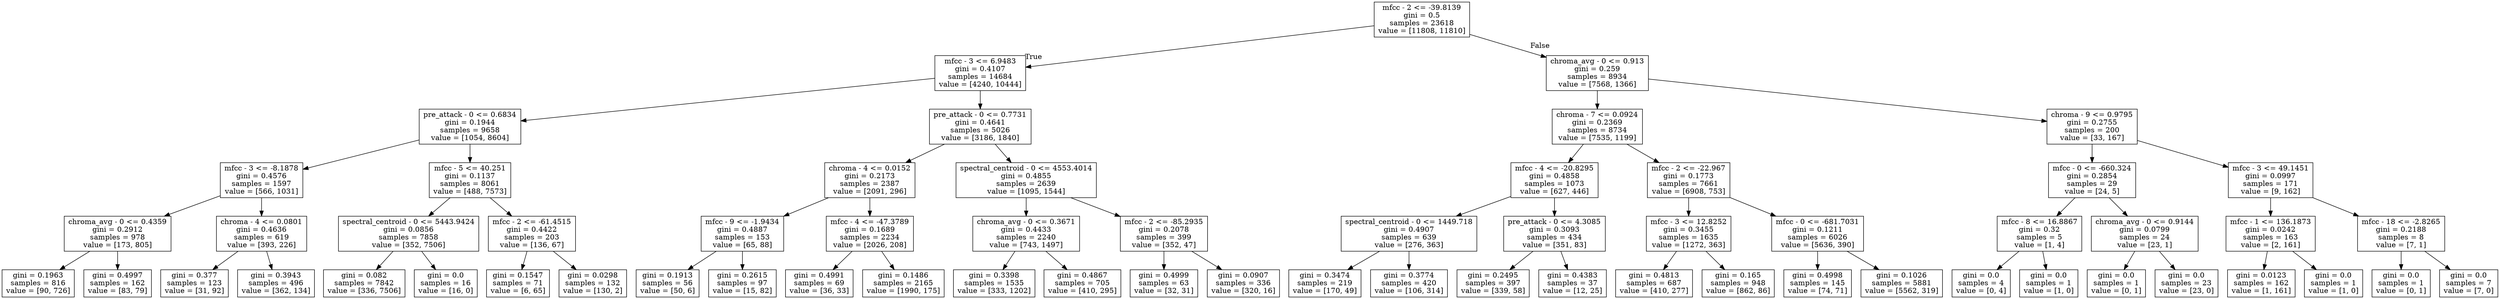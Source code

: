 digraph Tree {
node [shape=box] ;
0 [label="mfcc - 2 <= -39.8139\ngini = 0.5\nsamples = 23618\nvalue = [11808, 11810]"] ;
1 [label="mfcc - 3 <= 6.9483\ngini = 0.4107\nsamples = 14684\nvalue = [4240, 10444]"] ;
0 -> 1 [labeldistance=2.5, labelangle=45, headlabel="True"] ;
2 [label="pre_attack - 0 <= 0.6834\ngini = 0.1944\nsamples = 9658\nvalue = [1054, 8604]"] ;
1 -> 2 ;
3 [label="mfcc - 3 <= -8.1878\ngini = 0.4576\nsamples = 1597\nvalue = [566, 1031]"] ;
2 -> 3 ;
4 [label="chroma_avg - 0 <= 0.4359\ngini = 0.2912\nsamples = 978\nvalue = [173, 805]"] ;
3 -> 4 ;
5 [label="gini = 0.1963\nsamples = 816\nvalue = [90, 726]"] ;
4 -> 5 ;
6 [label="gini = 0.4997\nsamples = 162\nvalue = [83, 79]"] ;
4 -> 6 ;
7 [label="chroma - 4 <= 0.0801\ngini = 0.4636\nsamples = 619\nvalue = [393, 226]"] ;
3 -> 7 ;
8 [label="gini = 0.377\nsamples = 123\nvalue = [31, 92]"] ;
7 -> 8 ;
9 [label="gini = 0.3943\nsamples = 496\nvalue = [362, 134]"] ;
7 -> 9 ;
10 [label="mfcc - 5 <= 40.251\ngini = 0.1137\nsamples = 8061\nvalue = [488, 7573]"] ;
2 -> 10 ;
11 [label="spectral_centroid - 0 <= 5443.9424\ngini = 0.0856\nsamples = 7858\nvalue = [352, 7506]"] ;
10 -> 11 ;
12 [label="gini = 0.082\nsamples = 7842\nvalue = [336, 7506]"] ;
11 -> 12 ;
13 [label="gini = 0.0\nsamples = 16\nvalue = [16, 0]"] ;
11 -> 13 ;
14 [label="mfcc - 2 <= -61.4515\ngini = 0.4422\nsamples = 203\nvalue = [136, 67]"] ;
10 -> 14 ;
15 [label="gini = 0.1547\nsamples = 71\nvalue = [6, 65]"] ;
14 -> 15 ;
16 [label="gini = 0.0298\nsamples = 132\nvalue = [130, 2]"] ;
14 -> 16 ;
17 [label="pre_attack - 0 <= 0.7731\ngini = 0.4641\nsamples = 5026\nvalue = [3186, 1840]"] ;
1 -> 17 ;
18 [label="chroma - 4 <= 0.0152\ngini = 0.2173\nsamples = 2387\nvalue = [2091, 296]"] ;
17 -> 18 ;
19 [label="mfcc - 9 <= -1.9434\ngini = 0.4887\nsamples = 153\nvalue = [65, 88]"] ;
18 -> 19 ;
20 [label="gini = 0.1913\nsamples = 56\nvalue = [50, 6]"] ;
19 -> 20 ;
21 [label="gini = 0.2615\nsamples = 97\nvalue = [15, 82]"] ;
19 -> 21 ;
22 [label="mfcc - 4 <= -47.3789\ngini = 0.1689\nsamples = 2234\nvalue = [2026, 208]"] ;
18 -> 22 ;
23 [label="gini = 0.4991\nsamples = 69\nvalue = [36, 33]"] ;
22 -> 23 ;
24 [label="gini = 0.1486\nsamples = 2165\nvalue = [1990, 175]"] ;
22 -> 24 ;
25 [label="spectral_centroid - 0 <= 4553.4014\ngini = 0.4855\nsamples = 2639\nvalue = [1095, 1544]"] ;
17 -> 25 ;
26 [label="chroma_avg - 0 <= 0.3671\ngini = 0.4433\nsamples = 2240\nvalue = [743, 1497]"] ;
25 -> 26 ;
27 [label="gini = 0.3398\nsamples = 1535\nvalue = [333, 1202]"] ;
26 -> 27 ;
28 [label="gini = 0.4867\nsamples = 705\nvalue = [410, 295]"] ;
26 -> 28 ;
29 [label="mfcc - 2 <= -85.2935\ngini = 0.2078\nsamples = 399\nvalue = [352, 47]"] ;
25 -> 29 ;
30 [label="gini = 0.4999\nsamples = 63\nvalue = [32, 31]"] ;
29 -> 30 ;
31 [label="gini = 0.0907\nsamples = 336\nvalue = [320, 16]"] ;
29 -> 31 ;
32 [label="chroma_avg - 0 <= 0.913\ngini = 0.259\nsamples = 8934\nvalue = [7568, 1366]"] ;
0 -> 32 [labeldistance=2.5, labelangle=-45, headlabel="False"] ;
33 [label="chroma - 7 <= 0.0924\ngini = 0.2369\nsamples = 8734\nvalue = [7535, 1199]"] ;
32 -> 33 ;
34 [label="mfcc - 4 <= -20.8295\ngini = 0.4858\nsamples = 1073\nvalue = [627, 446]"] ;
33 -> 34 ;
35 [label="spectral_centroid - 0 <= 1449.718\ngini = 0.4907\nsamples = 639\nvalue = [276, 363]"] ;
34 -> 35 ;
36 [label="gini = 0.3474\nsamples = 219\nvalue = [170, 49]"] ;
35 -> 36 ;
37 [label="gini = 0.3774\nsamples = 420\nvalue = [106, 314]"] ;
35 -> 37 ;
38 [label="pre_attack - 0 <= 4.3085\ngini = 0.3093\nsamples = 434\nvalue = [351, 83]"] ;
34 -> 38 ;
39 [label="gini = 0.2495\nsamples = 397\nvalue = [339, 58]"] ;
38 -> 39 ;
40 [label="gini = 0.4383\nsamples = 37\nvalue = [12, 25]"] ;
38 -> 40 ;
41 [label="mfcc - 2 <= -22.967\ngini = 0.1773\nsamples = 7661\nvalue = [6908, 753]"] ;
33 -> 41 ;
42 [label="mfcc - 3 <= 12.8252\ngini = 0.3455\nsamples = 1635\nvalue = [1272, 363]"] ;
41 -> 42 ;
43 [label="gini = 0.4813\nsamples = 687\nvalue = [410, 277]"] ;
42 -> 43 ;
44 [label="gini = 0.165\nsamples = 948\nvalue = [862, 86]"] ;
42 -> 44 ;
45 [label="mfcc - 0 <= -681.7031\ngini = 0.1211\nsamples = 6026\nvalue = [5636, 390]"] ;
41 -> 45 ;
46 [label="gini = 0.4998\nsamples = 145\nvalue = [74, 71]"] ;
45 -> 46 ;
47 [label="gini = 0.1026\nsamples = 5881\nvalue = [5562, 319]"] ;
45 -> 47 ;
48 [label="chroma - 9 <= 0.9795\ngini = 0.2755\nsamples = 200\nvalue = [33, 167]"] ;
32 -> 48 ;
49 [label="mfcc - 0 <= -660.324\ngini = 0.2854\nsamples = 29\nvalue = [24, 5]"] ;
48 -> 49 ;
50 [label="mfcc - 8 <= 16.8867\ngini = 0.32\nsamples = 5\nvalue = [1, 4]"] ;
49 -> 50 ;
51 [label="gini = 0.0\nsamples = 4\nvalue = [0, 4]"] ;
50 -> 51 ;
52 [label="gini = 0.0\nsamples = 1\nvalue = [1, 0]"] ;
50 -> 52 ;
53 [label="chroma_avg - 0 <= 0.9144\ngini = 0.0799\nsamples = 24\nvalue = [23, 1]"] ;
49 -> 53 ;
54 [label="gini = 0.0\nsamples = 1\nvalue = [0, 1]"] ;
53 -> 54 ;
55 [label="gini = 0.0\nsamples = 23\nvalue = [23, 0]"] ;
53 -> 55 ;
56 [label="mfcc - 3 <= 49.1451\ngini = 0.0997\nsamples = 171\nvalue = [9, 162]"] ;
48 -> 56 ;
57 [label="mfcc - 1 <= 136.1873\ngini = 0.0242\nsamples = 163\nvalue = [2, 161]"] ;
56 -> 57 ;
58 [label="gini = 0.0123\nsamples = 162\nvalue = [1, 161]"] ;
57 -> 58 ;
59 [label="gini = 0.0\nsamples = 1\nvalue = [1, 0]"] ;
57 -> 59 ;
60 [label="mfcc - 18 <= -2.8265\ngini = 0.2188\nsamples = 8\nvalue = [7, 1]"] ;
56 -> 60 ;
61 [label="gini = 0.0\nsamples = 1\nvalue = [0, 1]"] ;
60 -> 61 ;
62 [label="gini = 0.0\nsamples = 7\nvalue = [7, 0]"] ;
60 -> 62 ;
}